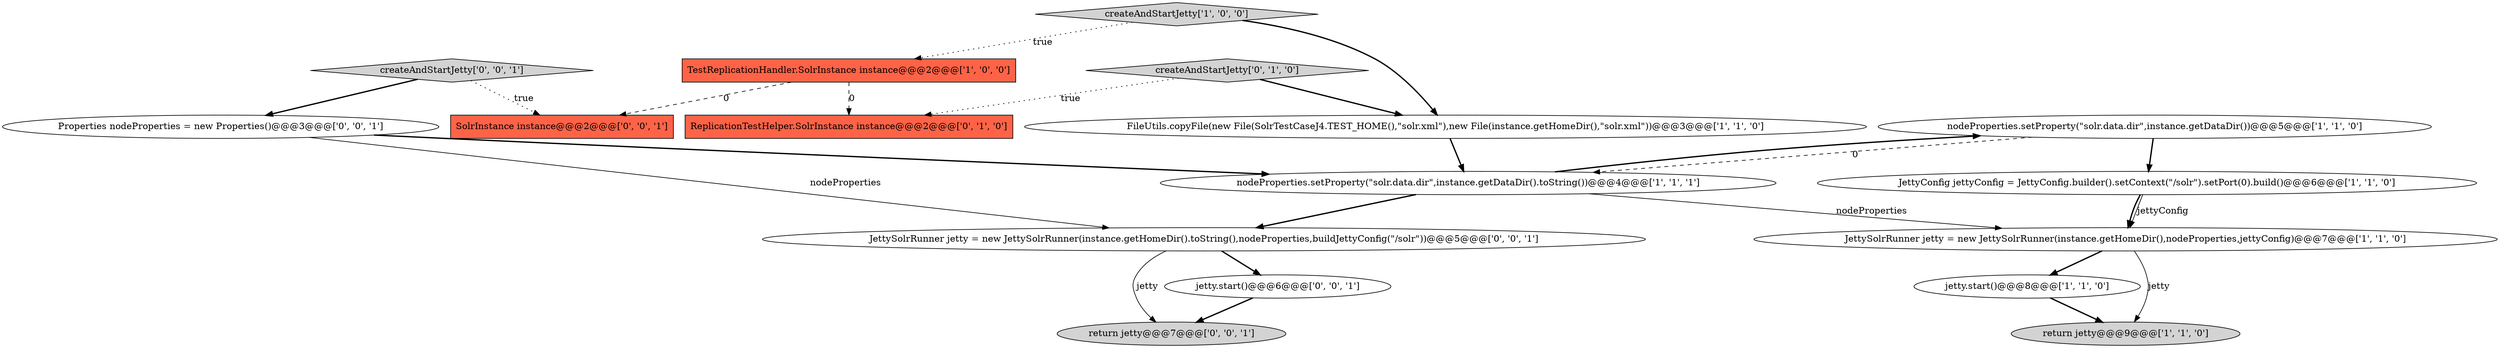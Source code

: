 digraph {
6 [style = filled, label = "nodeProperties.setProperty(\"solr.data.dir\",instance.getDataDir())@@@5@@@['1', '1', '0']", fillcolor = white, shape = ellipse image = "AAA0AAABBB1BBB"];
5 [style = filled, label = "TestReplicationHandler.SolrInstance instance@@@2@@@['1', '0', '0']", fillcolor = tomato, shape = box image = "AAA1AAABBB1BBB"];
10 [style = filled, label = "ReplicationTestHelper.SolrInstance instance@@@2@@@['0', '1', '0']", fillcolor = tomato, shape = box image = "AAA1AAABBB2BBB"];
16 [style = filled, label = "JettySolrRunner jetty = new JettySolrRunner(instance.getHomeDir().toString(),nodeProperties,buildJettyConfig(\"/solr\"))@@@5@@@['0', '0', '1']", fillcolor = white, shape = ellipse image = "AAA0AAABBB3BBB"];
9 [style = filled, label = "createAndStartJetty['0', '1', '0']", fillcolor = lightgray, shape = diamond image = "AAA0AAABBB2BBB"];
15 [style = filled, label = "createAndStartJetty['0', '0', '1']", fillcolor = lightgray, shape = diamond image = "AAA0AAABBB3BBB"];
1 [style = filled, label = "return jetty@@@9@@@['1', '1', '0']", fillcolor = lightgray, shape = ellipse image = "AAA0AAABBB1BBB"];
0 [style = filled, label = "createAndStartJetty['1', '0', '0']", fillcolor = lightgray, shape = diamond image = "AAA0AAABBB1BBB"];
8 [style = filled, label = "jetty.start()@@@8@@@['1', '1', '0']", fillcolor = white, shape = ellipse image = "AAA0AAABBB1BBB"];
7 [style = filled, label = "nodeProperties.setProperty(\"solr.data.dir\",instance.getDataDir().toString())@@@4@@@['1', '1', '1']", fillcolor = white, shape = ellipse image = "AAA0AAABBB1BBB"];
12 [style = filled, label = "return jetty@@@7@@@['0', '0', '1']", fillcolor = lightgray, shape = ellipse image = "AAA0AAABBB3BBB"];
3 [style = filled, label = "JettySolrRunner jetty = new JettySolrRunner(instance.getHomeDir(),nodeProperties,jettyConfig)@@@7@@@['1', '1', '0']", fillcolor = white, shape = ellipse image = "AAA0AAABBB1BBB"];
11 [style = filled, label = "jetty.start()@@@6@@@['0', '0', '1']", fillcolor = white, shape = ellipse image = "AAA0AAABBB3BBB"];
4 [style = filled, label = "JettyConfig jettyConfig = JettyConfig.builder().setContext(\"/solr\").setPort(0).build()@@@6@@@['1', '1', '0']", fillcolor = white, shape = ellipse image = "AAA0AAABBB1BBB"];
2 [style = filled, label = "FileUtils.copyFile(new File(SolrTestCaseJ4.TEST_HOME(),\"solr.xml\"),new File(instance.getHomeDir(),\"solr.xml\"))@@@3@@@['1', '1', '0']", fillcolor = white, shape = ellipse image = "AAA0AAABBB1BBB"];
14 [style = filled, label = "Properties nodeProperties = new Properties()@@@3@@@['0', '0', '1']", fillcolor = white, shape = ellipse image = "AAA0AAABBB3BBB"];
13 [style = filled, label = "SolrInstance instance@@@2@@@['0', '0', '1']", fillcolor = tomato, shape = box image = "AAA0AAABBB3BBB"];
5->13 [style = dashed, label="0"];
4->3 [style = bold, label=""];
16->11 [style = bold, label=""];
0->5 [style = dotted, label="true"];
14->16 [style = solid, label="nodeProperties"];
15->14 [style = bold, label=""];
9->2 [style = bold, label=""];
6->7 [style = dashed, label="0"];
0->2 [style = bold, label=""];
11->12 [style = bold, label=""];
16->12 [style = solid, label="jetty"];
15->13 [style = dotted, label="true"];
14->7 [style = bold, label=""];
8->1 [style = bold, label=""];
6->4 [style = bold, label=""];
5->10 [style = dashed, label="0"];
3->8 [style = bold, label=""];
7->16 [style = bold, label=""];
7->6 [style = bold, label=""];
2->7 [style = bold, label=""];
4->3 [style = solid, label="jettyConfig"];
9->10 [style = dotted, label="true"];
7->3 [style = solid, label="nodeProperties"];
3->1 [style = solid, label="jetty"];
}
